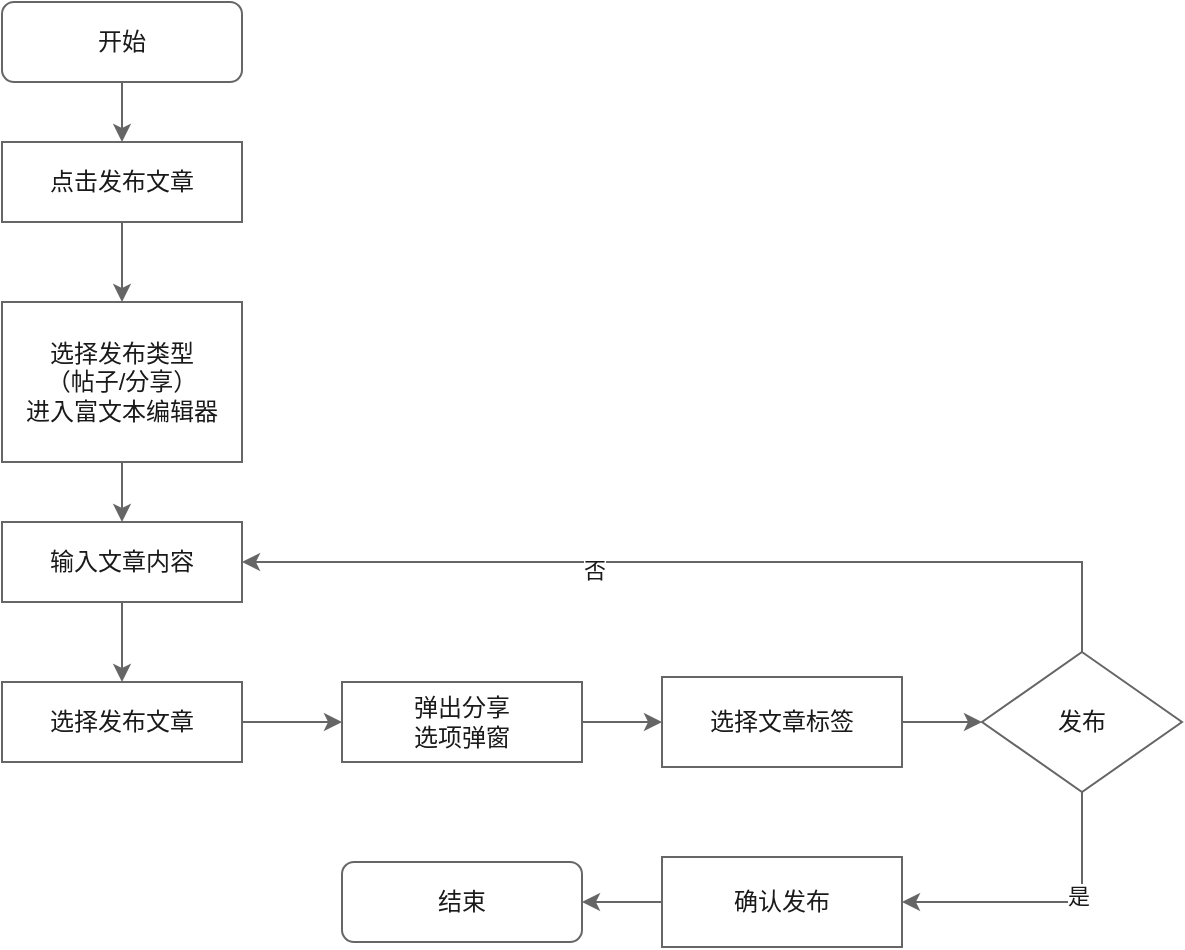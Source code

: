 <mxfile version="16.5.6" type="github">
  <diagram id="C5RBs43oDa-KdzZeNtuy" name="第 1 页">
    <mxGraphModel dx="1221" dy="644" grid="1" gridSize="10" guides="1" tooltips="1" connect="1" arrows="1" fold="1" page="1" pageScale="1" pageWidth="827" pageHeight="1169" math="0" shadow="0">
      <root>
        <mxCell id="WIyWlLk6GJQsqaUBKTNV-0" />
        <mxCell id="WIyWlLk6GJQsqaUBKTNV-1" parent="WIyWlLk6GJQsqaUBKTNV-0" />
        <mxCell id="8h9LS431bZ5kQqi32RcY-21" style="edgeStyle=orthogonalEdgeStyle;rounded=0;orthogonalLoop=1;jettySize=auto;html=1;entryX=0.5;entryY=0;entryDx=0;entryDy=0;fontFamily=Helvetica;fontColor=#1A1A1A;strokeColor=#666666;" edge="1" parent="WIyWlLk6GJQsqaUBKTNV-1" source="8h9LS431bZ5kQqi32RcY-22" target="8h9LS431bZ5kQqi32RcY-24">
          <mxGeometry relative="1" as="geometry">
            <mxPoint x="120" y="280" as="targetPoint" />
          </mxGeometry>
        </mxCell>
        <mxCell id="8h9LS431bZ5kQqi32RcY-22" value="开始" style="rounded=1;whiteSpace=wrap;html=1;fontFamily=Helvetica;fontColor=#1A1A1A;strokeColor=#666666;" vertex="1" parent="WIyWlLk6GJQsqaUBKTNV-1">
          <mxGeometry x="60" y="180" width="120" height="40" as="geometry" />
        </mxCell>
        <mxCell id="8h9LS431bZ5kQqi32RcY-43" value="" style="edgeStyle=orthogonalEdgeStyle;rounded=0;orthogonalLoop=1;jettySize=auto;html=1;fontFamily=Helvetica;fontColor=#1A1A1A;strokeColor=#666666;" edge="1" parent="WIyWlLk6GJQsqaUBKTNV-1" source="8h9LS431bZ5kQqi32RcY-24" target="8h9LS431bZ5kQqi32RcY-42">
          <mxGeometry relative="1" as="geometry" />
        </mxCell>
        <mxCell id="8h9LS431bZ5kQqi32RcY-24" value="&lt;p&gt;点击发布文章&lt;/p&gt;" style="rounded=0;whiteSpace=wrap;html=1;fontFamily=Helvetica;fontColor=#1A1A1A;strokeColor=#666666;" vertex="1" parent="WIyWlLk6GJQsqaUBKTNV-1">
          <mxGeometry x="60" y="250" width="120" height="40" as="geometry" />
        </mxCell>
        <mxCell id="8h9LS431bZ5kQqi32RcY-25" value="" style="edgeStyle=orthogonalEdgeStyle;rounded=0;orthogonalLoop=1;jettySize=auto;html=1;fontFamily=Helvetica;fontColor=#1A1A1A;strokeColor=#666666;" edge="1" parent="WIyWlLk6GJQsqaUBKTNV-1" source="8h9LS431bZ5kQqi32RcY-26" target="8h9LS431bZ5kQqi32RcY-28">
          <mxGeometry relative="1" as="geometry" />
        </mxCell>
        <mxCell id="8h9LS431bZ5kQqi32RcY-26" value="输入文章内容" style="whiteSpace=wrap;html=1;rounded=0;fontFamily=Helvetica;fontColor=#1A1A1A;strokeColor=#666666;" vertex="1" parent="WIyWlLk6GJQsqaUBKTNV-1">
          <mxGeometry x="60" y="440" width="120" height="40" as="geometry" />
        </mxCell>
        <mxCell id="8h9LS431bZ5kQqi32RcY-27" value="" style="edgeStyle=orthogonalEdgeStyle;rounded=0;orthogonalLoop=1;jettySize=auto;html=1;fontFamily=Helvetica;fontColor=#1A1A1A;strokeColor=#666666;" edge="1" parent="WIyWlLk6GJQsqaUBKTNV-1" source="8h9LS431bZ5kQqi32RcY-28" target="8h9LS431bZ5kQqi32RcY-30">
          <mxGeometry relative="1" as="geometry" />
        </mxCell>
        <mxCell id="8h9LS431bZ5kQqi32RcY-28" value="选择发布文章" style="whiteSpace=wrap;html=1;rounded=0;fontFamily=Helvetica;fontColor=#1A1A1A;strokeColor=#666666;" vertex="1" parent="WIyWlLk6GJQsqaUBKTNV-1">
          <mxGeometry x="60" y="520" width="120" height="40" as="geometry" />
        </mxCell>
        <mxCell id="8h9LS431bZ5kQqi32RcY-29" value="" style="edgeStyle=orthogonalEdgeStyle;rounded=0;orthogonalLoop=1;jettySize=auto;html=1;fontFamily=Helvetica;fontColor=#1A1A1A;strokeColor=#666666;" edge="1" parent="WIyWlLk6GJQsqaUBKTNV-1" source="8h9LS431bZ5kQqi32RcY-30" target="8h9LS431bZ5kQqi32RcY-32">
          <mxGeometry relative="1" as="geometry" />
        </mxCell>
        <mxCell id="8h9LS431bZ5kQqi32RcY-30" value="弹出分享&lt;br&gt;选项弹窗" style="whiteSpace=wrap;html=1;rounded=0;fontFamily=Helvetica;fontColor=#1A1A1A;strokeColor=#666666;" vertex="1" parent="WIyWlLk6GJQsqaUBKTNV-1">
          <mxGeometry x="230" y="520" width="120" height="40" as="geometry" />
        </mxCell>
        <mxCell id="8h9LS431bZ5kQqi32RcY-31" value="" style="edgeStyle=orthogonalEdgeStyle;rounded=0;orthogonalLoop=1;jettySize=auto;html=1;fontFamily=Helvetica;fontColor=#1A1A1A;strokeColor=#666666;" edge="1" parent="WIyWlLk6GJQsqaUBKTNV-1" source="8h9LS431bZ5kQqi32RcY-32" target="8h9LS431bZ5kQqi32RcY-37">
          <mxGeometry relative="1" as="geometry" />
        </mxCell>
        <mxCell id="8h9LS431bZ5kQqi32RcY-32" value="选择文章标签" style="whiteSpace=wrap;html=1;rounded=0;fontFamily=Helvetica;fontColor=#1A1A1A;strokeColor=#666666;" vertex="1" parent="WIyWlLk6GJQsqaUBKTNV-1">
          <mxGeometry x="390" y="517.5" width="120" height="45" as="geometry" />
        </mxCell>
        <mxCell id="8h9LS431bZ5kQqi32RcY-35" value="" style="edgeStyle=orthogonalEdgeStyle;rounded=0;orthogonalLoop=1;jettySize=auto;html=1;entryX=1;entryY=0.5;entryDx=0;entryDy=0;fontFamily=Helvetica;fontColor=#1A1A1A;strokeColor=#666666;" edge="1" parent="WIyWlLk6GJQsqaUBKTNV-1" source="8h9LS431bZ5kQqi32RcY-37" target="8h9LS431bZ5kQqi32RcY-39">
          <mxGeometry relative="1" as="geometry">
            <Array as="points">
              <mxPoint x="600" y="630" />
            </Array>
          </mxGeometry>
        </mxCell>
        <mxCell id="8h9LS431bZ5kQqi32RcY-36" value="是" style="edgeLabel;html=1;align=center;verticalAlign=middle;resizable=0;points=[];fontFamily=Helvetica;fontColor=#1A1A1A;strokeColor=#666666;" vertex="1" connectable="0" parent="8h9LS431bZ5kQqi32RcY-35">
          <mxGeometry x="-0.211" y="-3" relative="1" as="geometry">
            <mxPoint as="offset" />
          </mxGeometry>
        </mxCell>
        <mxCell id="8h9LS431bZ5kQqi32RcY-45" style="edgeStyle=orthogonalEdgeStyle;rounded=0;orthogonalLoop=1;jettySize=auto;html=1;entryX=1;entryY=0.5;entryDx=0;entryDy=0;fontFamily=Helvetica;fontColor=#1A1A1A;strokeColor=#666666;" edge="1" parent="WIyWlLk6GJQsqaUBKTNV-1" source="8h9LS431bZ5kQqi32RcY-37" target="8h9LS431bZ5kQqi32RcY-26">
          <mxGeometry relative="1" as="geometry">
            <Array as="points">
              <mxPoint x="600" y="460" />
            </Array>
          </mxGeometry>
        </mxCell>
        <mxCell id="8h9LS431bZ5kQqi32RcY-46" value="否" style="edgeLabel;html=1;align=center;verticalAlign=middle;resizable=0;points=[];fontFamily=Helvetica;fontColor=#1A1A1A;strokeColor=#666666;" vertex="1" connectable="0" parent="8h9LS431bZ5kQqi32RcY-45">
          <mxGeometry x="0.245" y="4" relative="1" as="geometry">
            <mxPoint as="offset" />
          </mxGeometry>
        </mxCell>
        <mxCell id="8h9LS431bZ5kQqi32RcY-37" value="发布" style="rhombus;whiteSpace=wrap;html=1;rounded=0;fontFamily=Helvetica;fontColor=#1A1A1A;strokeColor=#666666;" vertex="1" parent="WIyWlLk6GJQsqaUBKTNV-1">
          <mxGeometry x="550" y="505" width="100" height="70" as="geometry" />
        </mxCell>
        <mxCell id="8h9LS431bZ5kQqi32RcY-38" value="" style="edgeStyle=orthogonalEdgeStyle;rounded=0;orthogonalLoop=1;jettySize=auto;html=1;fontFamily=Helvetica;fontColor=#1A1A1A;strokeColor=#666666;" edge="1" parent="WIyWlLk6GJQsqaUBKTNV-1" source="8h9LS431bZ5kQqi32RcY-39" target="8h9LS431bZ5kQqi32RcY-40">
          <mxGeometry relative="1" as="geometry" />
        </mxCell>
        <mxCell id="8h9LS431bZ5kQqi32RcY-39" value="确认发布" style="whiteSpace=wrap;html=1;rounded=0;fontFamily=Helvetica;fontColor=#1A1A1A;strokeColor=#666666;" vertex="1" parent="WIyWlLk6GJQsqaUBKTNV-1">
          <mxGeometry x="390" y="607.5" width="120" height="45" as="geometry" />
        </mxCell>
        <mxCell id="8h9LS431bZ5kQqi32RcY-40" value="结束" style="rounded=1;whiteSpace=wrap;html=1;fontFamily=Helvetica;fontColor=#1A1A1A;strokeColor=#666666;" vertex="1" parent="WIyWlLk6GJQsqaUBKTNV-1">
          <mxGeometry x="230" y="610" width="120" height="40" as="geometry" />
        </mxCell>
        <mxCell id="8h9LS431bZ5kQqi32RcY-44" value="" style="edgeStyle=orthogonalEdgeStyle;rounded=0;orthogonalLoop=1;jettySize=auto;html=1;fontFamily=Helvetica;fontColor=#1A1A1A;strokeColor=#666666;" edge="1" parent="WIyWlLk6GJQsqaUBKTNV-1" source="8h9LS431bZ5kQqi32RcY-42" target="8h9LS431bZ5kQqi32RcY-26">
          <mxGeometry relative="1" as="geometry" />
        </mxCell>
        <mxCell id="8h9LS431bZ5kQqi32RcY-42" value="选择发布类型&lt;br&gt;（帖子/分享）&lt;br&gt;进入富文本编辑器" style="rounded=0;whiteSpace=wrap;html=1;fontFamily=Helvetica;fontColor=#1A1A1A;strokeColor=#666666;" vertex="1" parent="WIyWlLk6GJQsqaUBKTNV-1">
          <mxGeometry x="60" y="330" width="120" height="80" as="geometry" />
        </mxCell>
      </root>
    </mxGraphModel>
  </diagram>
</mxfile>
